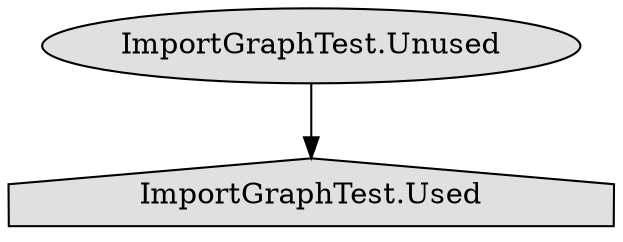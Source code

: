 digraph "import_graph" {
  "ImportGraphTest.Unused" [style=filled, fillcolor="#e0e0e0", shape=ellipse];
  "ImportGraphTest.Used" [style=filled, fillcolor="#e0e0e0", shape=house];
  "ImportGraphTest.Unused" -> "ImportGraphTest.Used";
}
